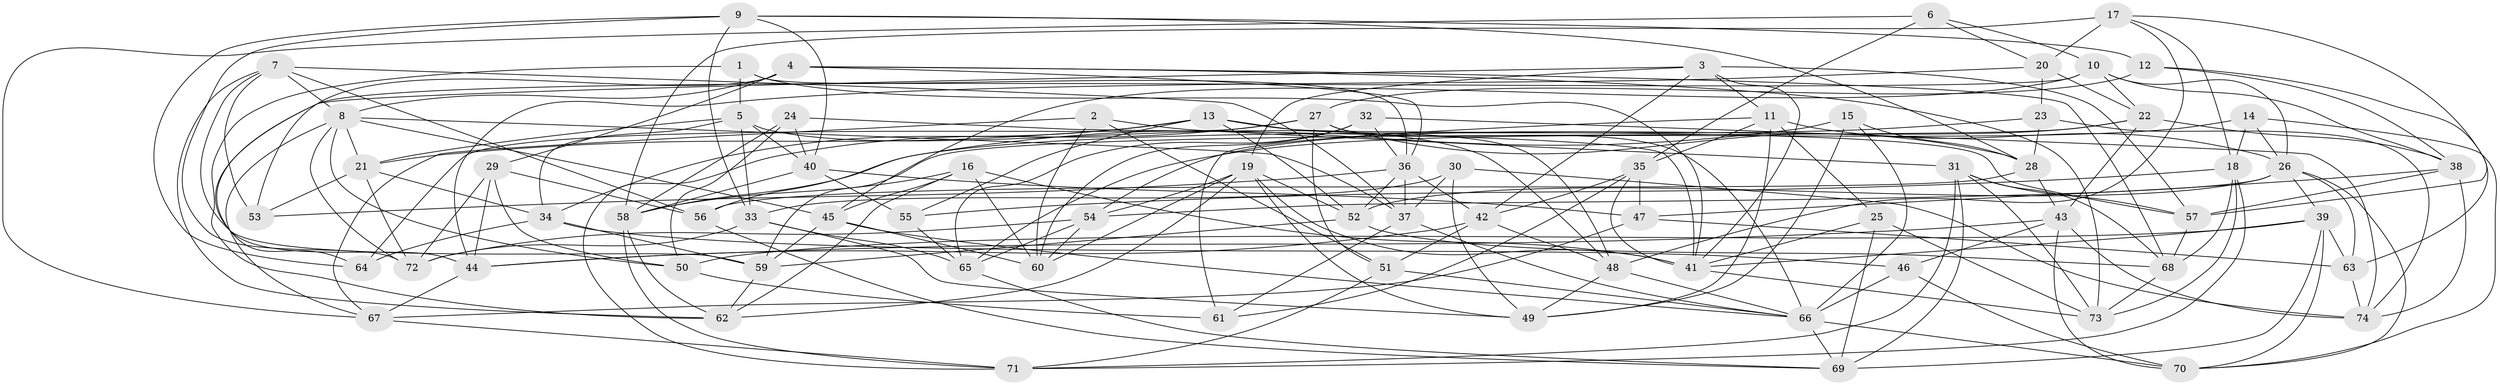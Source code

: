 // original degree distribution, {4: 1.0}
// Generated by graph-tools (version 1.1) at 2025/03/03/09/25 03:03:02]
// undirected, 74 vertices, 208 edges
graph export_dot {
graph [start="1"]
  node [color=gray90,style=filled];
  1;
  2;
  3;
  4;
  5;
  6;
  7;
  8;
  9;
  10;
  11;
  12;
  13;
  14;
  15;
  16;
  17;
  18;
  19;
  20;
  21;
  22;
  23;
  24;
  25;
  26;
  27;
  28;
  29;
  30;
  31;
  32;
  33;
  34;
  35;
  36;
  37;
  38;
  39;
  40;
  41;
  42;
  43;
  44;
  45;
  46;
  47;
  48;
  49;
  50;
  51;
  52;
  53;
  54;
  55;
  56;
  57;
  58;
  59;
  60;
  61;
  62;
  63;
  64;
  65;
  66;
  67;
  68;
  69;
  70;
  71;
  72;
  73;
  74;
  1 -- 5 [weight=1.0];
  1 -- 36 [weight=1.0];
  1 -- 41 [weight=1.0];
  1 -- 62 [weight=1.0];
  2 -- 31 [weight=1.0];
  2 -- 51 [weight=1.0];
  2 -- 60 [weight=1.0];
  2 -- 67 [weight=1.0];
  3 -- 11 [weight=1.0];
  3 -- 19 [weight=1.0];
  3 -- 41 [weight=1.0];
  3 -- 42 [weight=1.0];
  3 -- 44 [weight=1.0];
  3 -- 57 [weight=1.0];
  4 -- 8 [weight=1.0];
  4 -- 29 [weight=1.0];
  4 -- 36 [weight=1.0];
  4 -- 53 [weight=1.0];
  4 -- 68 [weight=1.0];
  4 -- 73 [weight=1.0];
  5 -- 21 [weight=1.0];
  5 -- 33 [weight=1.0];
  5 -- 34 [weight=1.0];
  5 -- 40 [weight=1.0];
  5 -- 48 [weight=1.0];
  6 -- 10 [weight=1.0];
  6 -- 20 [weight=1.0];
  6 -- 35 [weight=1.0];
  6 -- 67 [weight=1.0];
  7 -- 8 [weight=1.0];
  7 -- 37 [weight=1.0];
  7 -- 53 [weight=1.0];
  7 -- 56 [weight=1.0];
  7 -- 59 [weight=1.0];
  7 -- 62 [weight=1.0];
  8 -- 21 [weight=1.0];
  8 -- 37 [weight=1.0];
  8 -- 45 [weight=1.0];
  8 -- 50 [weight=1.0];
  8 -- 67 [weight=1.0];
  8 -- 72 [weight=1.0];
  9 -- 12 [weight=1.0];
  9 -- 28 [weight=1.0];
  9 -- 33 [weight=1.0];
  9 -- 40 [weight=1.0];
  9 -- 64 [weight=1.0];
  9 -- 72 [weight=1.0];
  10 -- 22 [weight=1.0];
  10 -- 26 [weight=1.0];
  10 -- 38 [weight=1.0];
  10 -- 45 [weight=1.0];
  10 -- 64 [weight=1.0];
  11 -- 25 [weight=1.0];
  11 -- 26 [weight=1.0];
  11 -- 35 [weight=1.0];
  11 -- 49 [weight=1.0];
  11 -- 61 [weight=1.0];
  12 -- 27 [weight=1.0];
  12 -- 38 [weight=1.0];
  12 -- 63 [weight=1.0];
  13 -- 21 [weight=1.0];
  13 -- 34 [weight=1.0];
  13 -- 48 [weight=1.0];
  13 -- 52 [weight=1.0];
  13 -- 55 [weight=1.0];
  13 -- 57 [weight=1.0];
  14 -- 18 [weight=1.0];
  14 -- 26 [weight=1.0];
  14 -- 65 [weight=1.0];
  14 -- 70 [weight=1.0];
  15 -- 28 [weight=1.0];
  15 -- 49 [weight=1.0];
  15 -- 56 [weight=2.0];
  15 -- 66 [weight=2.0];
  16 -- 41 [weight=1.0];
  16 -- 45 [weight=1.0];
  16 -- 58 [weight=2.0];
  16 -- 60 [weight=1.0];
  16 -- 62 [weight=1.0];
  17 -- 18 [weight=1.0];
  17 -- 20 [weight=2.0];
  17 -- 48 [weight=1.0];
  17 -- 57 [weight=1.0];
  17 -- 58 [weight=1.0];
  18 -- 55 [weight=1.0];
  18 -- 68 [weight=1.0];
  18 -- 71 [weight=1.0];
  18 -- 73 [weight=1.0];
  19 -- 41 [weight=2.0];
  19 -- 49 [weight=1.0];
  19 -- 52 [weight=1.0];
  19 -- 54 [weight=1.0];
  19 -- 60 [weight=1.0];
  19 -- 62 [weight=1.0];
  20 -- 22 [weight=1.0];
  20 -- 23 [weight=1.0];
  20 -- 44 [weight=1.0];
  21 -- 34 [weight=1.0];
  21 -- 53 [weight=1.0];
  21 -- 72 [weight=1.0];
  22 -- 38 [weight=1.0];
  22 -- 43 [weight=1.0];
  22 -- 54 [weight=1.0];
  22 -- 59 [weight=1.0];
  23 -- 28 [weight=1.0];
  23 -- 58 [weight=1.0];
  23 -- 74 [weight=1.0];
  24 -- 40 [weight=1.0];
  24 -- 41 [weight=1.0];
  24 -- 50 [weight=1.0];
  24 -- 58 [weight=1.0];
  25 -- 41 [weight=1.0];
  25 -- 69 [weight=1.0];
  25 -- 73 [weight=1.0];
  26 -- 39 [weight=1.0];
  26 -- 52 [weight=1.0];
  26 -- 54 [weight=1.0];
  26 -- 63 [weight=1.0];
  26 -- 70 [weight=1.0];
  27 -- 28 [weight=1.0];
  27 -- 51 [weight=1.0];
  27 -- 64 [weight=1.0];
  27 -- 66 [weight=1.0];
  27 -- 71 [weight=1.0];
  28 -- 43 [weight=1.0];
  28 -- 56 [weight=1.0];
  29 -- 44 [weight=1.0];
  29 -- 50 [weight=2.0];
  29 -- 56 [weight=1.0];
  29 -- 72 [weight=1.0];
  30 -- 33 [weight=1.0];
  30 -- 37 [weight=1.0];
  30 -- 49 [weight=1.0];
  30 -- 74 [weight=1.0];
  31 -- 57 [weight=1.0];
  31 -- 68 [weight=1.0];
  31 -- 69 [weight=1.0];
  31 -- 71 [weight=1.0];
  31 -- 73 [weight=1.0];
  32 -- 36 [weight=1.0];
  32 -- 60 [weight=1.0];
  32 -- 65 [weight=1.0];
  32 -- 74 [weight=1.0];
  33 -- 49 [weight=1.0];
  33 -- 65 [weight=1.0];
  33 -- 72 [weight=1.0];
  34 -- 46 [weight=1.0];
  34 -- 59 [weight=1.0];
  34 -- 64 [weight=1.0];
  35 -- 41 [weight=1.0];
  35 -- 42 [weight=1.0];
  35 -- 47 [weight=1.0];
  35 -- 61 [weight=1.0];
  36 -- 37 [weight=1.0];
  36 -- 42 [weight=2.0];
  36 -- 52 [weight=1.0];
  36 -- 53 [weight=1.0];
  37 -- 61 [weight=1.0];
  37 -- 66 [weight=1.0];
  38 -- 47 [weight=1.0];
  38 -- 57 [weight=1.0];
  38 -- 74 [weight=1.0];
  39 -- 41 [weight=1.0];
  39 -- 50 [weight=1.0];
  39 -- 63 [weight=1.0];
  39 -- 69 [weight=1.0];
  39 -- 70 [weight=1.0];
  40 -- 47 [weight=1.0];
  40 -- 55 [weight=1.0];
  40 -- 58 [weight=1.0];
  41 -- 73 [weight=1.0];
  42 -- 44 [weight=1.0];
  42 -- 48 [weight=1.0];
  42 -- 51 [weight=2.0];
  43 -- 44 [weight=1.0];
  43 -- 46 [weight=1.0];
  43 -- 70 [weight=1.0];
  43 -- 74 [weight=1.0];
  44 -- 67 [weight=1.0];
  45 -- 59 [weight=1.0];
  45 -- 60 [weight=1.0];
  45 -- 66 [weight=1.0];
  46 -- 66 [weight=1.0];
  46 -- 70 [weight=1.0];
  47 -- 63 [weight=2.0];
  47 -- 67 [weight=1.0];
  48 -- 49 [weight=1.0];
  48 -- 66 [weight=1.0];
  50 -- 61 [weight=1.0];
  51 -- 66 [weight=1.0];
  51 -- 71 [weight=1.0];
  52 -- 59 [weight=1.0];
  52 -- 68 [weight=1.0];
  54 -- 60 [weight=1.0];
  54 -- 65 [weight=1.0];
  54 -- 72 [weight=1.0];
  55 -- 65 [weight=1.0];
  56 -- 69 [weight=1.0];
  57 -- 68 [weight=1.0];
  58 -- 62 [weight=1.0];
  58 -- 71 [weight=1.0];
  59 -- 62 [weight=1.0];
  63 -- 74 [weight=1.0];
  65 -- 69 [weight=1.0];
  66 -- 69 [weight=1.0];
  66 -- 70 [weight=1.0];
  67 -- 71 [weight=1.0];
  68 -- 73 [weight=1.0];
}
